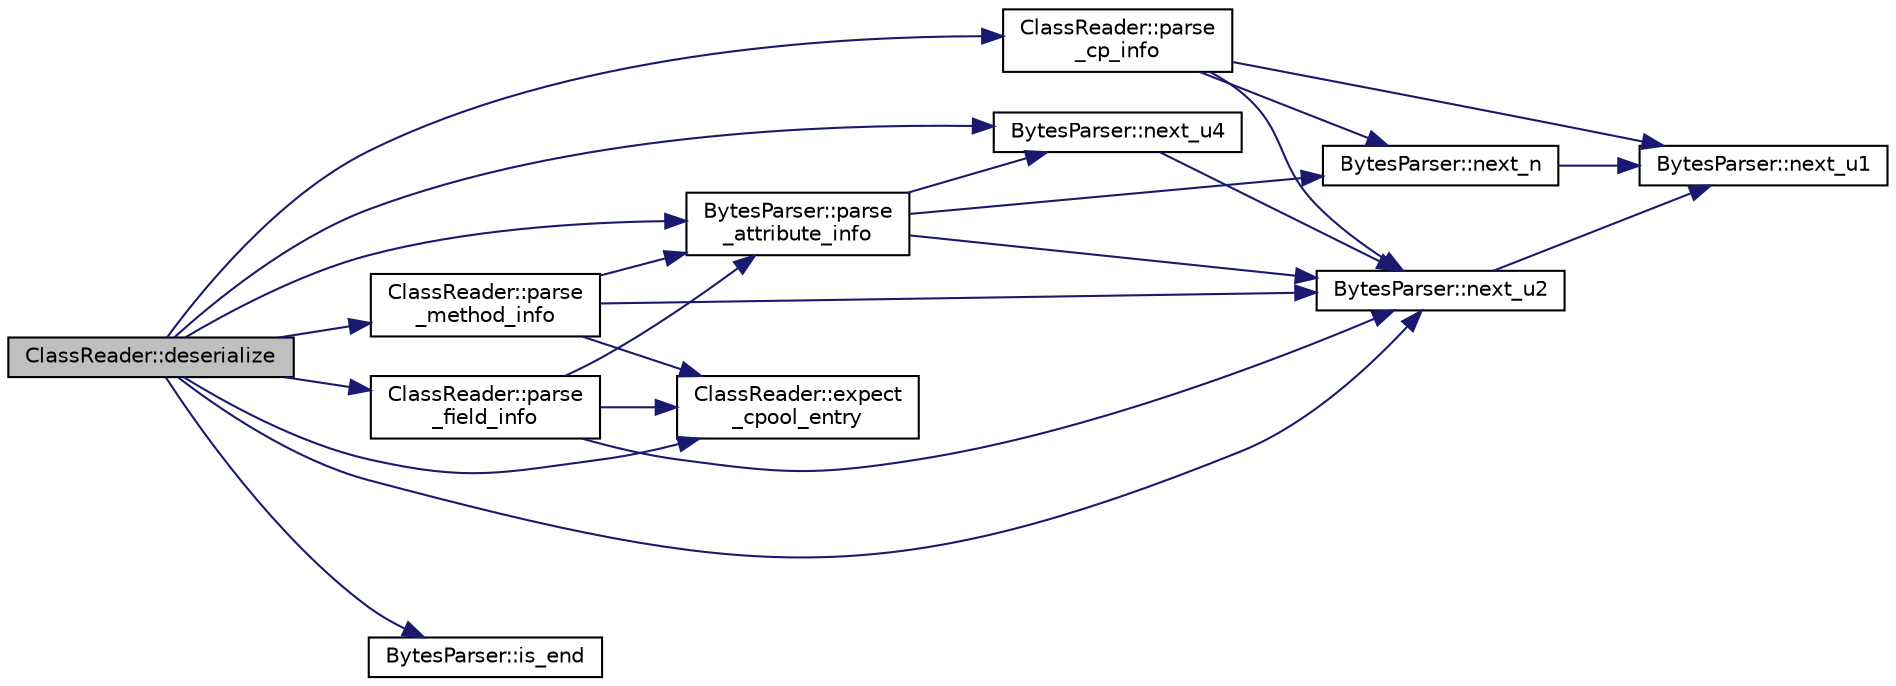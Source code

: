 digraph "ClassReader::deserialize"
{
  bgcolor="transparent";
  edge [fontname="Helvetica",fontsize="10",labelfontname="Helvetica",labelfontsize="10"];
  node [fontname="Helvetica",fontsize="10",shape=record];
  rankdir="LR";
  Node1 [label="ClassReader::deserialize",height=0.2,width=0.4,color="black", fillcolor="grey75", style="filled", fontcolor="black"];
  Node1 -> Node2 [color="midnightblue",fontsize="10",style="solid",fontname="Helvetica"];
  Node2 [label="BytesParser::next_u4",height=0.2,width=0.4,color="black",URL="$classBytesParser.html#a1023beb9a406a24c4080c95fbe8fd884",tooltip="Consumes and returns the next unsigned int, in network order. "];
  Node2 -> Node3 [color="midnightblue",fontsize="10",style="solid",fontname="Helvetica"];
  Node3 [label="BytesParser::next_u2",height=0.2,width=0.4,color="black",URL="$classBytesParser.html#a8c1d8a37eabff268351e38706a78ce2a",tooltip="Consumes and returns the next unsigned short, in network order. "];
  Node3 -> Node4 [color="midnightblue",fontsize="10",style="solid",fontname="Helvetica"];
  Node4 [label="BytesParser::next_u1",height=0.2,width=0.4,color="black",URL="$classBytesParser.html#a18a5ff71458418a33c99d301ecc37579",tooltip="Consumes and returns the next unsigned char, in network order. "];
  Node1 -> Node3 [color="midnightblue",fontsize="10",style="solid",fontname="Helvetica"];
  Node1 -> Node5 [color="midnightblue",fontsize="10",style="solid",fontname="Helvetica"];
  Node5 [label="ClassReader::parse\l_cp_info",height=0.2,width=0.4,color="black",URL="$classClassReader.html#ac4c0b613d45cf507b2e85c61c28541cb"];
  Node5 -> Node4 [color="midnightblue",fontsize="10",style="solid",fontname="Helvetica"];
  Node5 -> Node3 [color="midnightblue",fontsize="10",style="solid",fontname="Helvetica"];
  Node5 -> Node6 [color="midnightblue",fontsize="10",style="solid",fontname="Helvetica"];
  Node6 [label="BytesParser::next_n",height=0.2,width=0.4,color="black",URL="$classBytesParser.html#acb95ccefd93aa90ae9c74aaec13b497e",tooltip="Consumes and returns the next n bytes. "];
  Node6 -> Node4 [color="midnightblue",fontsize="10",style="solid",fontname="Helvetica"];
  Node1 -> Node7 [color="midnightblue",fontsize="10",style="solid",fontname="Helvetica"];
  Node7 [label="ClassReader::expect\l_cpool_entry",height=0.2,width=0.4,color="black",URL="$classClassReader.html#a7f8a951758bdb961ebf36088301ac1b4"];
  Node1 -> Node8 [color="midnightblue",fontsize="10",style="solid",fontname="Helvetica"];
  Node8 [label="ClassReader::parse\l_field_info",height=0.2,width=0.4,color="black",URL="$classClassReader.html#a434b73f04e1502c936593ab63094d838",tooltip="Parses a field_info struct from the data buffer. "];
  Node8 -> Node3 [color="midnightblue",fontsize="10",style="solid",fontname="Helvetica"];
  Node8 -> Node7 [color="midnightblue",fontsize="10",style="solid",fontname="Helvetica"];
  Node8 -> Node9 [color="midnightblue",fontsize="10",style="solid",fontname="Helvetica"];
  Node9 [label="BytesParser::parse\l_attribute_info",height=0.2,width=0.4,color="black",URL="$classBytesParser.html#ab7c84f75bd3dc2bcac74fd3ff4c6510a",tooltip="Parses an attribute_info struct from the data buffer. "];
  Node9 -> Node3 [color="midnightblue",fontsize="10",style="solid",fontname="Helvetica"];
  Node9 -> Node2 [color="midnightblue",fontsize="10",style="solid",fontname="Helvetica"];
  Node9 -> Node6 [color="midnightblue",fontsize="10",style="solid",fontname="Helvetica"];
  Node1 -> Node10 [color="midnightblue",fontsize="10",style="solid",fontname="Helvetica"];
  Node10 [label="ClassReader::parse\l_method_info",height=0.2,width=0.4,color="black",URL="$classClassReader.html#a0eb68204b1979e2a2758c05f200a7be3",tooltip="Parses a method_info struct from the data buffer. "];
  Node10 -> Node3 [color="midnightblue",fontsize="10",style="solid",fontname="Helvetica"];
  Node10 -> Node7 [color="midnightblue",fontsize="10",style="solid",fontname="Helvetica"];
  Node10 -> Node9 [color="midnightblue",fontsize="10",style="solid",fontname="Helvetica"];
  Node1 -> Node9 [color="midnightblue",fontsize="10",style="solid",fontname="Helvetica"];
  Node1 -> Node11 [color="midnightblue",fontsize="10",style="solid",fontname="Helvetica"];
  Node11 [label="BytesParser::is_end",height=0.2,width=0.4,color="black",URL="$classBytesParser.html#a0cef47c62af80c1a50fc507c5a869757",tooltip="Returns whether all the data has been parsed. "];
}
